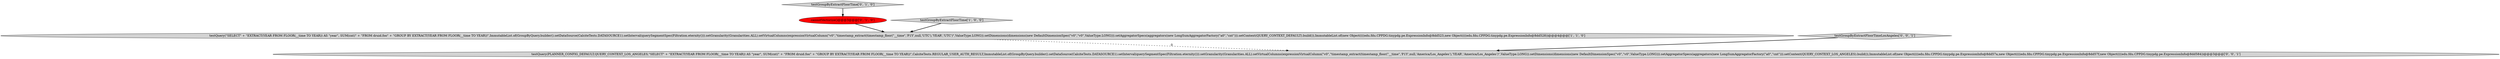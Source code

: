 digraph {
3 [style = filled, label = "testGroupByExtractFloorTime['0', '1', '0']", fillcolor = lightgray, shape = diamond image = "AAA0AAABBB2BBB"];
2 [style = filled, label = "cannotVectorize()@@@3@@@['0', '1', '0']", fillcolor = red, shape = ellipse image = "AAA1AAABBB2BBB"];
5 [style = filled, label = "testQuery(PLANNER_CONFIG_DEFAULT,QUERY_CONTEXT_LOS_ANGELES,\"SELECT\" + \"EXTRACT(YEAR FROM FLOOR(__time TO YEAR)) AS \"year\", SUM(cnt)\" + \"FROM druid.foo\" + \"GROUP BY EXTRACT(YEAR FROM FLOOR(__time TO YEAR))\",CalciteTests.REGULAR_USER_AUTH_RESULT,ImmutableList.of(GroupByQuery.builder().setDataSource(CalciteTests.DATASOURCE1).setInterval(querySegmentSpec(Filtration.eternity())).setGranularity(Granularities.ALL).setVirtualColumns(expressionVirtualColumn(\"v0\",\"timestamp_extract(timestamp_floor(\"__time\",'P1Y',null,'America/Los_Angeles'),'YEAR','America/Los_Angeles')\",ValueType.LONG)).setDimensions(dimensions(new DefaultDimensionSpec(\"v0\",\"v0\",ValueType.LONG))).setAggregatorSpecs(aggregators(new LongSumAggregatorFactory(\"a0\",\"cnt\"))).setContext(QUERY_CONTEXT_LOS_ANGELES).build()),ImmutableList.of(new Object((((edu.fdu.CPPDG.tinypdg.pe.ExpressionInfo@8dd57a,new Object((((edu.fdu.CPPDG.tinypdg.pe.ExpressionInfo@8dd57f,new Object((((edu.fdu.CPPDG.tinypdg.pe.ExpressionInfo@8dd584))@@@3@@@['0', '0', '1']", fillcolor = lightgray, shape = ellipse image = "AAA0AAABBB3BBB"];
0 [style = filled, label = "testGroupByExtractFloorTime['1', '0', '0']", fillcolor = lightgray, shape = diamond image = "AAA0AAABBB1BBB"];
1 [style = filled, label = "testQuery(\"SELECT\" + \"EXTRACT(YEAR FROM FLOOR(__time TO YEAR)) AS \"year\", SUM(cnt)\" + \"FROM druid.foo\" + \"GROUP BY EXTRACT(YEAR FROM FLOOR(__time TO YEAR))\",ImmutableList.of(GroupByQuery.builder().setDataSource(CalciteTests.DATASOURCE1).setInterval(querySegmentSpec(Filtration.eternity())).setGranularity(Granularities.ALL).setVirtualColumns(expressionVirtualColumn(\"v0\",\"timestamp_extract(timestamp_floor(\"__time\",'P1Y',null,'UTC'),'YEAR','UTC')\",ValueType.LONG)).setDimensions(dimensions(new DefaultDimensionSpec(\"v0\",\"v0\",ValueType.LONG))).setAggregatorSpecs(aggregators(new LongSumAggregatorFactory(\"a0\",\"cnt\"))).setContext(QUERY_CONTEXT_DEFAULT).build()),ImmutableList.of(new Object((((edu.fdu.CPPDG.tinypdg.pe.ExpressionInfo@8dd523,new Object((((edu.fdu.CPPDG.tinypdg.pe.ExpressionInfo@8dd528))@@@4@@@['1', '1', '0']", fillcolor = lightgray, shape = ellipse image = "AAA0AAABBB1BBB"];
4 [style = filled, label = "testGroupByExtractFloorTimeLosAngeles['0', '0', '1']", fillcolor = lightgray, shape = diamond image = "AAA0AAABBB3BBB"];
1->5 [style = dashed, label="0"];
3->2 [style = bold, label=""];
4->5 [style = bold, label=""];
0->1 [style = bold, label=""];
2->1 [style = bold, label=""];
}
